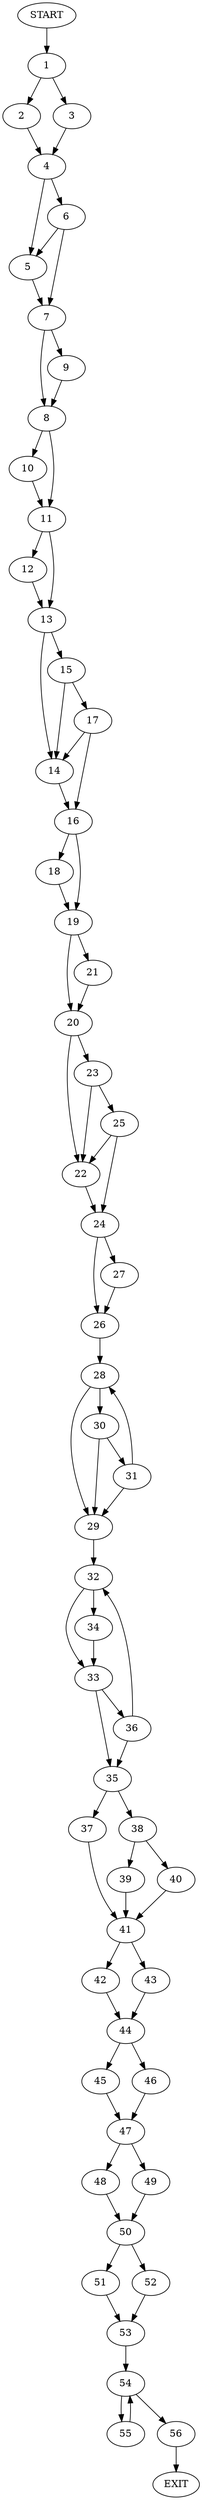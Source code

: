digraph {
0 [label="START"]
57 [label="EXIT"]
0 -> 1
1 -> 2
1 -> 3
3 -> 4
2 -> 4
4 -> 5
4 -> 6
6 -> 7
6 -> 5
5 -> 7
7 -> 8
7 -> 9
9 -> 8
8 -> 10
8 -> 11
11 -> 12
11 -> 13
10 -> 11
12 -> 13
13 -> 14
13 -> 15
14 -> 16
15 -> 14
15 -> 17
17 -> 16
17 -> 14
16 -> 18
16 -> 19
19 -> 20
19 -> 21
18 -> 19
21 -> 20
20 -> 22
20 -> 23
22 -> 24
23 -> 22
23 -> 25
25 -> 24
25 -> 22
24 -> 26
24 -> 27
27 -> 26
26 -> 28
28 -> 29
28 -> 30
30 -> 29
30 -> 31
29 -> 32
31 -> 29
31 -> 28
32 -> 33
32 -> 34
34 -> 33
33 -> 35
33 -> 36
35 -> 37
35 -> 38
36 -> 32
36 -> 35
38 -> 39
38 -> 40
37 -> 41
40 -> 41
39 -> 41
41 -> 42
41 -> 43
42 -> 44
43 -> 44
44 -> 45
44 -> 46
46 -> 47
45 -> 47
47 -> 48
47 -> 49
48 -> 50
49 -> 50
50 -> 51
50 -> 52
51 -> 53
52 -> 53
53 -> 54
54 -> 55
54 -> 56
55 -> 54
56 -> 57
}
